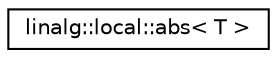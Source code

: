 digraph "Graphical Class Hierarchy"
{
  edge [fontname="Helvetica",fontsize="10",labelfontname="Helvetica",labelfontsize="10"];
  node [fontname="Helvetica",fontsize="10",shape=record];
  rankdir="LR";
  Node1 [label="linalg::local::abs\< T \>",height=0.2,width=0.4,color="black", fillcolor="white", style="filled",URL="$structlinalg_1_1local_1_1abs.html"];
}
